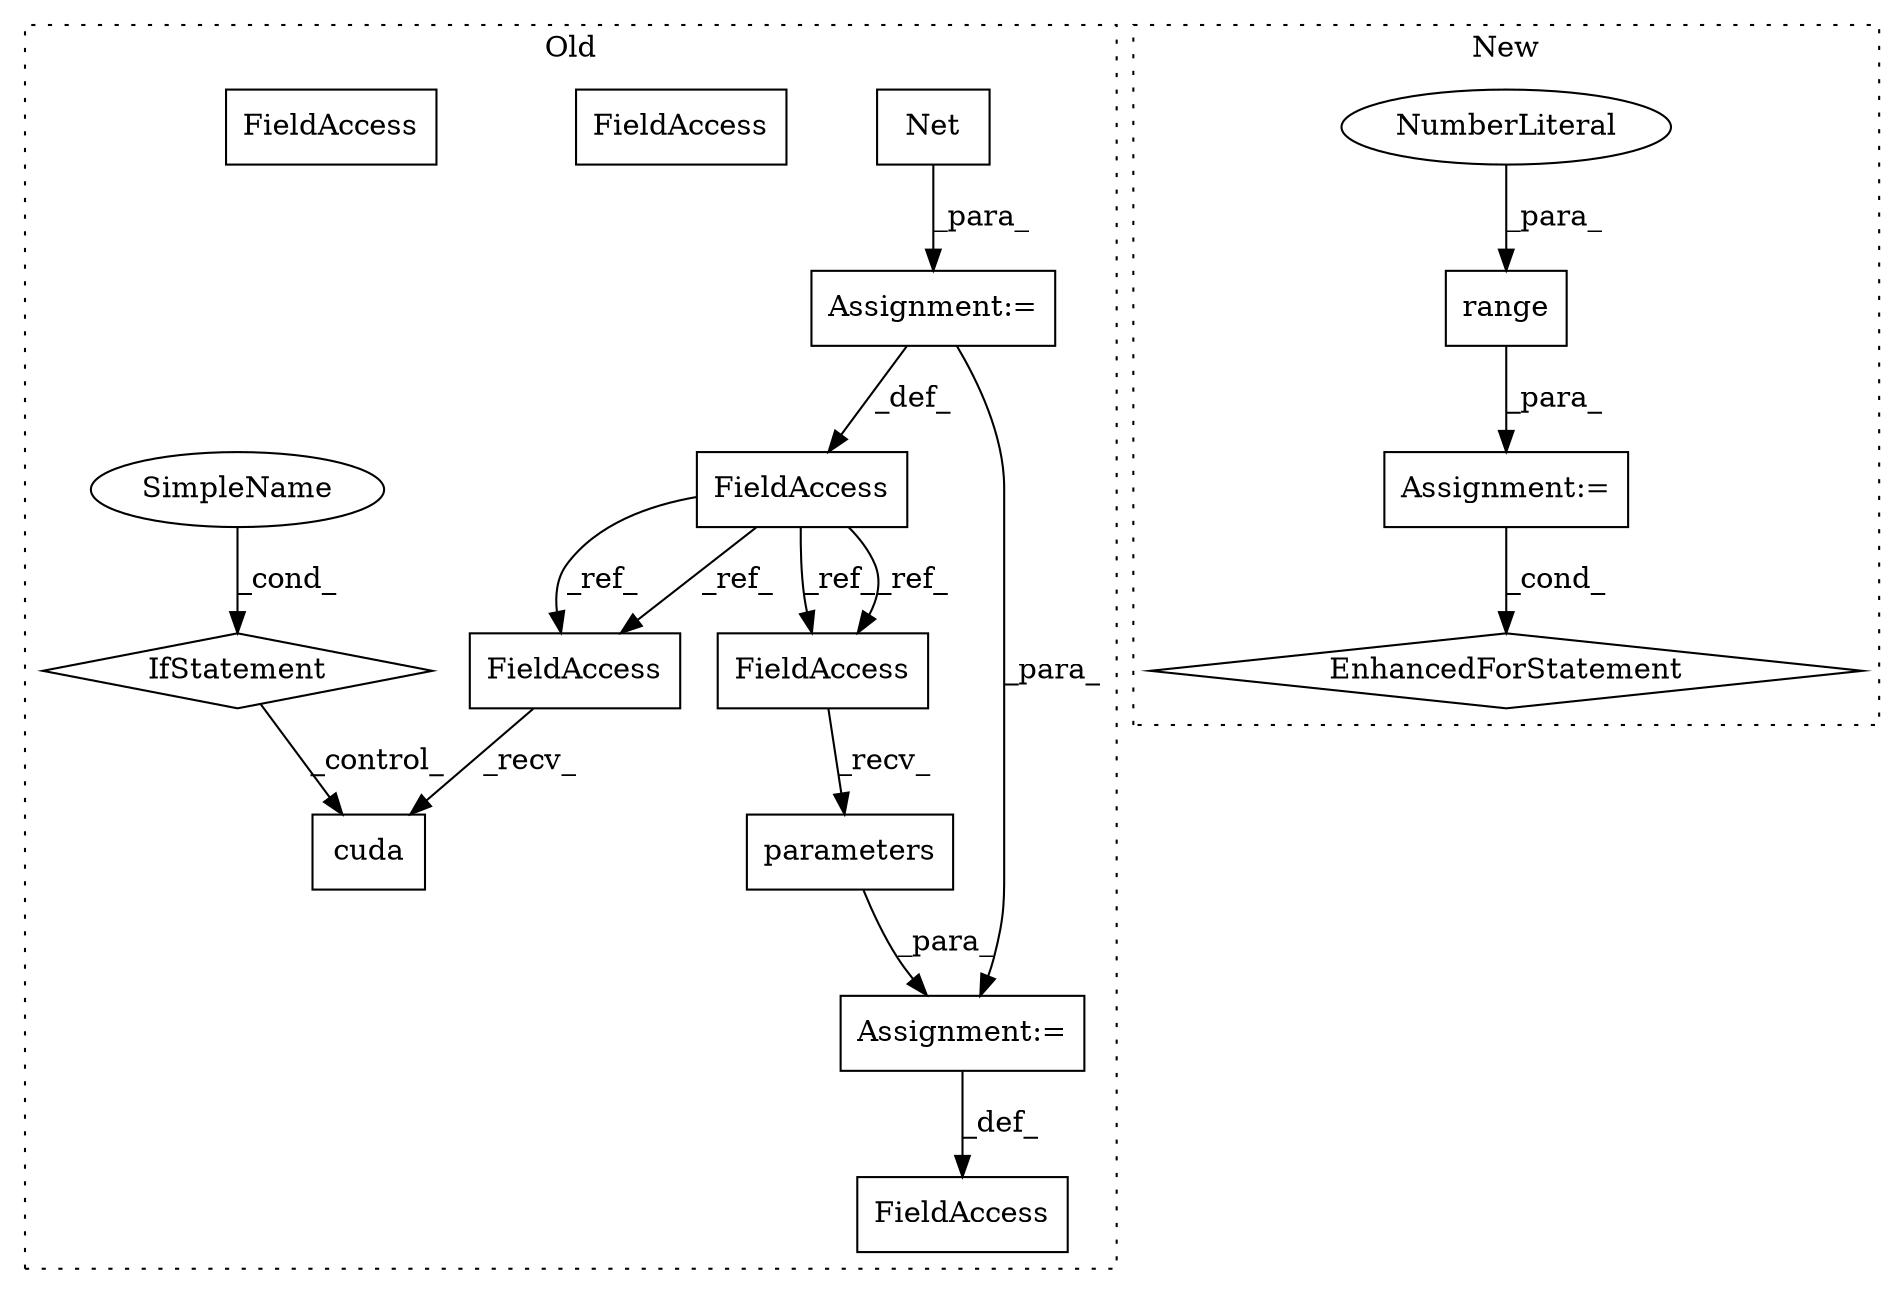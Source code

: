 digraph G {
subgraph cluster0 {
1 [label="Net" a="32" s="1291" l="5" shape="box"];
3 [label="cuda" a="32" s="1520" l="6" shape="box"];
5 [label="FieldAccess" a="22" s="1539" l="9" shape="box"];
6 [label="FieldAccess" a="22" s="1285" l="5" shape="box"];
7 [label="FieldAccess" a="22" s="1514" l="5" shape="box"];
8 [label="FieldAccess" a="22" s="1566" l="5" shape="box"];
9 [label="IfStatement" a="25" s="1302,1331" l="4,2" shape="diamond"];
11 [label="SimpleName" a="42" s="" l="" shape="ellipse"];
12 [label="Assignment:=" a="7" s="1290" l="1" shape="box"];
13 [label="parameters" a="32" s="1572" l="12" shape="box"];
14 [label="Assignment:=" a="7" s="1548" l="1" shape="box"];
16 [label="FieldAccess" a="22" s="1514" l="5" shape="box"];
17 [label="FieldAccess" a="22" s="1566" l="5" shape="box"];
label = "Old";
style="dotted";
}
subgraph cluster1 {
2 [label="range" a="32" s="2032,2043" l="6,1" shape="box"];
4 [label="EnhancedForStatement" a="70" s="1969,2044" l="53,2" shape="diamond"];
10 [label="NumberLiteral" a="34" s="2038" l="1" shape="ellipse"];
15 [label="Assignment:=" a="7" s="1969,2044" l="53,2" shape="box"];
label = "New";
style="dotted";
}
1 -> 12 [label="_para_"];
2 -> 15 [label="_para_"];
6 -> 16 [label="_ref_"];
6 -> 17 [label="_ref_"];
6 -> 17 [label="_ref_"];
6 -> 16 [label="_ref_"];
9 -> 3 [label="_control_"];
10 -> 2 [label="_para_"];
11 -> 9 [label="_cond_"];
12 -> 6 [label="_def_"];
12 -> 14 [label="_para_"];
13 -> 14 [label="_para_"];
14 -> 5 [label="_def_"];
15 -> 4 [label="_cond_"];
16 -> 3 [label="_recv_"];
17 -> 13 [label="_recv_"];
}